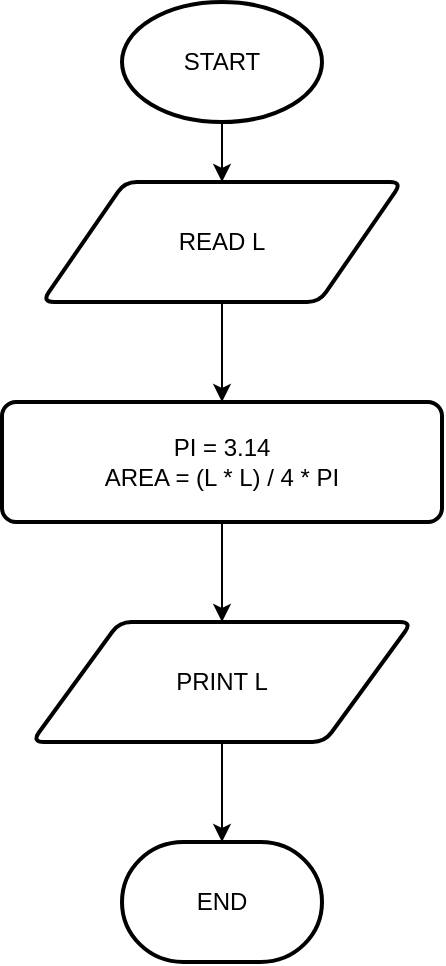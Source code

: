 <mxfile version="25.0.3">
  <diagram id="C5RBs43oDa-KdzZeNtuy" name="Page-1">
    <mxGraphModel dx="1290" dy="530" grid="1" gridSize="10" guides="1" tooltips="1" connect="1" arrows="1" fold="1" page="1" pageScale="1" pageWidth="827" pageHeight="1169" math="0" shadow="0">
      <root>
        <mxCell id="WIyWlLk6GJQsqaUBKTNV-0" />
        <mxCell id="WIyWlLk6GJQsqaUBKTNV-1" parent="WIyWlLk6GJQsqaUBKTNV-0" />
        <mxCell id="JynPOHdO2NtId2y2UuZz-6" style="edgeStyle=orthogonalEdgeStyle;rounded=0;orthogonalLoop=1;jettySize=auto;html=1;exitX=0.5;exitY=1;exitDx=0;exitDy=0;exitPerimeter=0;entryX=0.5;entryY=0;entryDx=0;entryDy=0;" edge="1" parent="WIyWlLk6GJQsqaUBKTNV-1" source="JynPOHdO2NtId2y2UuZz-0" target="JynPOHdO2NtId2y2UuZz-1">
          <mxGeometry relative="1" as="geometry" />
        </mxCell>
        <mxCell id="JynPOHdO2NtId2y2UuZz-0" value="START" style="strokeWidth=2;html=1;shape=mxgraph.flowchart.start_1;whiteSpace=wrap;" vertex="1" parent="WIyWlLk6GJQsqaUBKTNV-1">
          <mxGeometry x="350" y="70" width="100" height="60" as="geometry" />
        </mxCell>
        <mxCell id="JynPOHdO2NtId2y2UuZz-7" style="edgeStyle=orthogonalEdgeStyle;rounded=0;orthogonalLoop=1;jettySize=auto;html=1;exitX=0.5;exitY=1;exitDx=0;exitDy=0;entryX=0.5;entryY=0;entryDx=0;entryDy=0;" edge="1" parent="WIyWlLk6GJQsqaUBKTNV-1" source="JynPOHdO2NtId2y2UuZz-1" target="JynPOHdO2NtId2y2UuZz-2">
          <mxGeometry relative="1" as="geometry" />
        </mxCell>
        <mxCell id="JynPOHdO2NtId2y2UuZz-1" value="READ L" style="shape=parallelogram;html=1;strokeWidth=2;perimeter=parallelogramPerimeter;whiteSpace=wrap;rounded=1;arcSize=12;size=0.23;" vertex="1" parent="WIyWlLk6GJQsqaUBKTNV-1">
          <mxGeometry x="310" y="160" width="180" height="60" as="geometry" />
        </mxCell>
        <mxCell id="JynPOHdO2NtId2y2UuZz-8" style="edgeStyle=orthogonalEdgeStyle;rounded=0;orthogonalLoop=1;jettySize=auto;html=1;exitX=0.5;exitY=1;exitDx=0;exitDy=0;entryX=0.5;entryY=0;entryDx=0;entryDy=0;" edge="1" parent="WIyWlLk6GJQsqaUBKTNV-1" source="JynPOHdO2NtId2y2UuZz-2" target="JynPOHdO2NtId2y2UuZz-4">
          <mxGeometry relative="1" as="geometry" />
        </mxCell>
        <mxCell id="JynPOHdO2NtId2y2UuZz-2" value="&lt;div&gt;PI = 3.14&lt;/div&gt;AREA = (L * L) / 4 * PI" style="rounded=1;whiteSpace=wrap;html=1;absoluteArcSize=1;arcSize=14;strokeWidth=2;" vertex="1" parent="WIyWlLk6GJQsqaUBKTNV-1">
          <mxGeometry x="290" y="270" width="220" height="60" as="geometry" />
        </mxCell>
        <mxCell id="JynPOHdO2NtId2y2UuZz-4" value="PRINT L" style="shape=parallelogram;html=1;strokeWidth=2;perimeter=parallelogramPerimeter;whiteSpace=wrap;rounded=1;arcSize=12;size=0.23;" vertex="1" parent="WIyWlLk6GJQsqaUBKTNV-1">
          <mxGeometry x="305" y="380" width="190" height="60" as="geometry" />
        </mxCell>
        <mxCell id="JynPOHdO2NtId2y2UuZz-5" value="END" style="strokeWidth=2;html=1;shape=mxgraph.flowchart.terminator;whiteSpace=wrap;" vertex="1" parent="WIyWlLk6GJQsqaUBKTNV-1">
          <mxGeometry x="350" y="490" width="100" height="60" as="geometry" />
        </mxCell>
        <mxCell id="JynPOHdO2NtId2y2UuZz-9" style="edgeStyle=orthogonalEdgeStyle;rounded=0;orthogonalLoop=1;jettySize=auto;html=1;exitX=0.5;exitY=1;exitDx=0;exitDy=0;entryX=0.5;entryY=0;entryDx=0;entryDy=0;entryPerimeter=0;" edge="1" parent="WIyWlLk6GJQsqaUBKTNV-1" source="JynPOHdO2NtId2y2UuZz-4" target="JynPOHdO2NtId2y2UuZz-5">
          <mxGeometry relative="1" as="geometry" />
        </mxCell>
      </root>
    </mxGraphModel>
  </diagram>
</mxfile>
